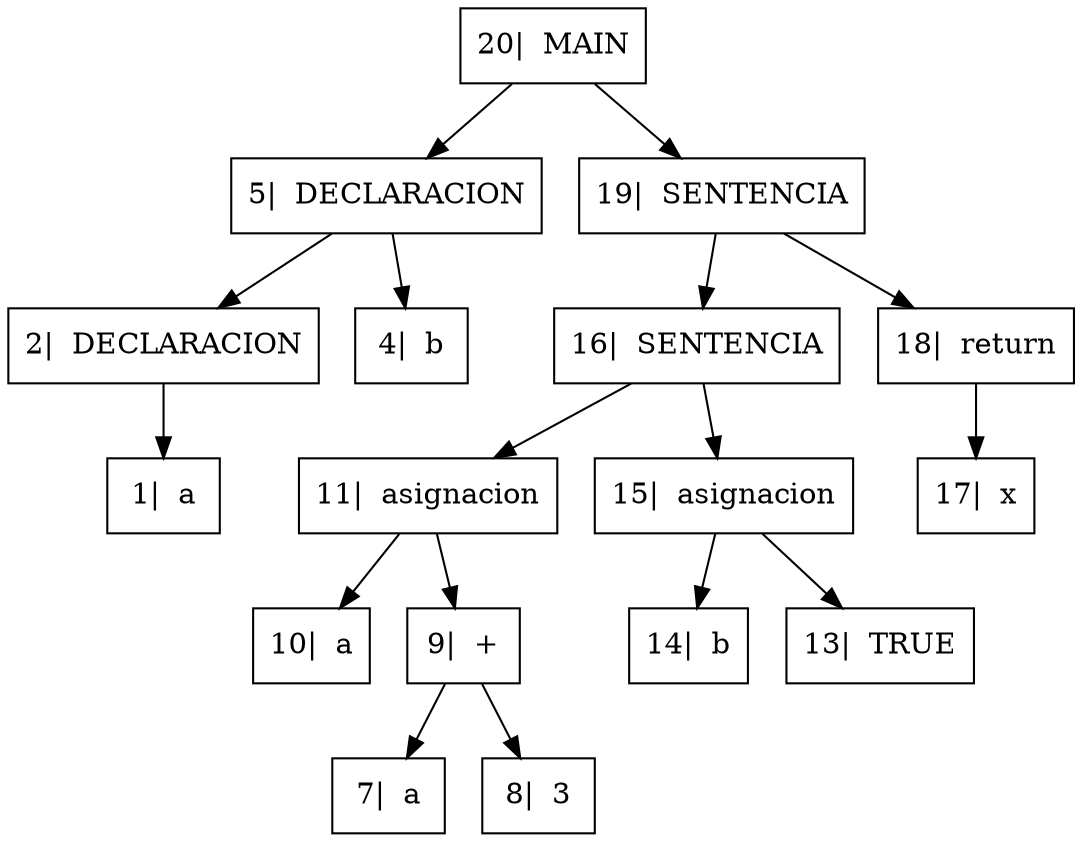 digraph{

rankdir=TB;

node[shape=box];
"20|  MAIN" -> "5|  DECLARACION", "19|  SENTENCIA";
"5|  DECLARACION" -> "2|  DECLARACION", "4|  b";
"2|  DECLARACION" -> "1|  a" ;
"19|  SENTENCIA" -> "16|  SENTENCIA", "18|  return";
"16|  SENTENCIA" -> "11|  asignacion", "15|  asignacion";
"11|  asignacion" -> "10|  a", "9|  +";
"9|  +" -> "7|  a", "8|  3";
"15|  asignacion" -> "14|  b", "13|  TRUE";
"18|  return" -> "17|  x" ;
}
